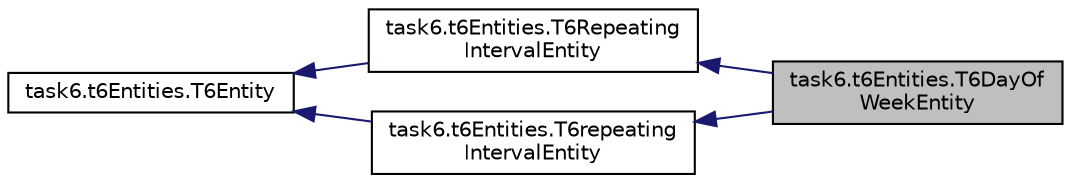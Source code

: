 digraph "task6.t6Entities.T6DayOfWeekEntity"
{
  edge [fontname="Helvetica",fontsize="10",labelfontname="Helvetica",labelfontsize="10"];
  node [fontname="Helvetica",fontsize="10",shape=record];
  rankdir="LR";
  Node4 [label="task6.t6Entities.T6DayOf\lWeekEntity",height=0.2,width=0.4,color="black", fillcolor="grey75", style="filled", fontcolor="black"];
  Node5 -> Node4 [dir="back",color="midnightblue",fontsize="10",style="solid",fontname="Helvetica"];
  Node5 [label="task6.t6Entities.T6Repeating\lIntervalEntity",height=0.2,width=0.4,color="black", fillcolor="white", style="filled",URL="$classtask6_1_1t6_entities_1_1_t6_repeating_interval_entity.html",tooltip="Super class for all Repeating-intervals. "];
  Node6 -> Node5 [dir="back",color="midnightblue",fontsize="10",style="solid",fontname="Helvetica"];
  Node6 [label="task6.t6Entities.T6Entity",height=0.2,width=0.4,color="black", fillcolor="white", style="filled",URL="$classtask6_1_1t6_entities_1_1_t6_entity.html",tooltip="Class definitions for all TimeNorm entities - Intervals, Periods, Repeating-Intervals, and Operators. "];
  Node7 -> Node4 [dir="back",color="midnightblue",fontsize="10",style="solid",fontname="Helvetica"];
  Node7 [label="task6.t6Entities.T6repeating\lIntervalEntity",height=0.2,width=0.4,color="black", fillcolor="white", style="filled",URL="$classtask6_1_1t6_entities_1_1_t6repeating_interval_entity.html"];
  Node6 -> Node7 [dir="back",color="midnightblue",fontsize="10",style="solid",fontname="Helvetica"];
}
